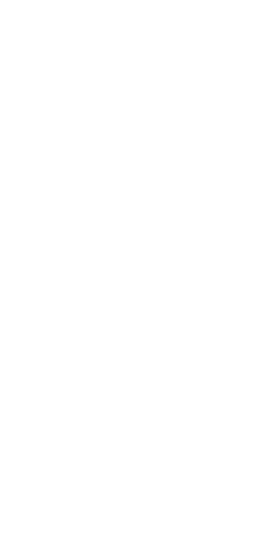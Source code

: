 digraph {
    graph [
        bgcolor="#00000000",
        rankdir=BT,
        ];
    node [color=white, fontcolor="#FFFFFF"];
    edge [color=white];

    x [shape=box];
    y [shape=box];
    z [shape=box];
    f1 [label="f", shape=circle];
    f2 [label="f", shape=circle];
    g [shape=circle];

    f1 -> x -> g -> z;
    f2 -> y;
}
